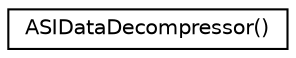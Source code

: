 digraph G
{
  edge [fontname="Helvetica",fontsize="10",labelfontname="Helvetica",labelfontsize="10"];
  node [fontname="Helvetica",fontsize="10",shape=record];
  rankdir="LR";
  Node1 [label="ASIDataDecompressor()",height=0.2,width=0.4,color="black", fillcolor="white", style="filled",URL="$interface_a_s_i_data_decompressor_07_08.html"];
}

